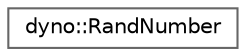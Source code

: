 digraph "Graphical Class Hierarchy"
{
 // LATEX_PDF_SIZE
  bgcolor="transparent";
  edge [fontname=Helvetica,fontsize=10,labelfontname=Helvetica,labelfontsize=10];
  node [fontname=Helvetica,fontsize=10,shape=box,height=0.2,width=0.4];
  rankdir="LR";
  Node0 [id="Node000000",label="dyno::RandNumber",height=0.2,width=0.4,color="grey40", fillcolor="white", style="filled",URL="$classdyno_1_1_rand_number.html",tooltip=" "];
}
